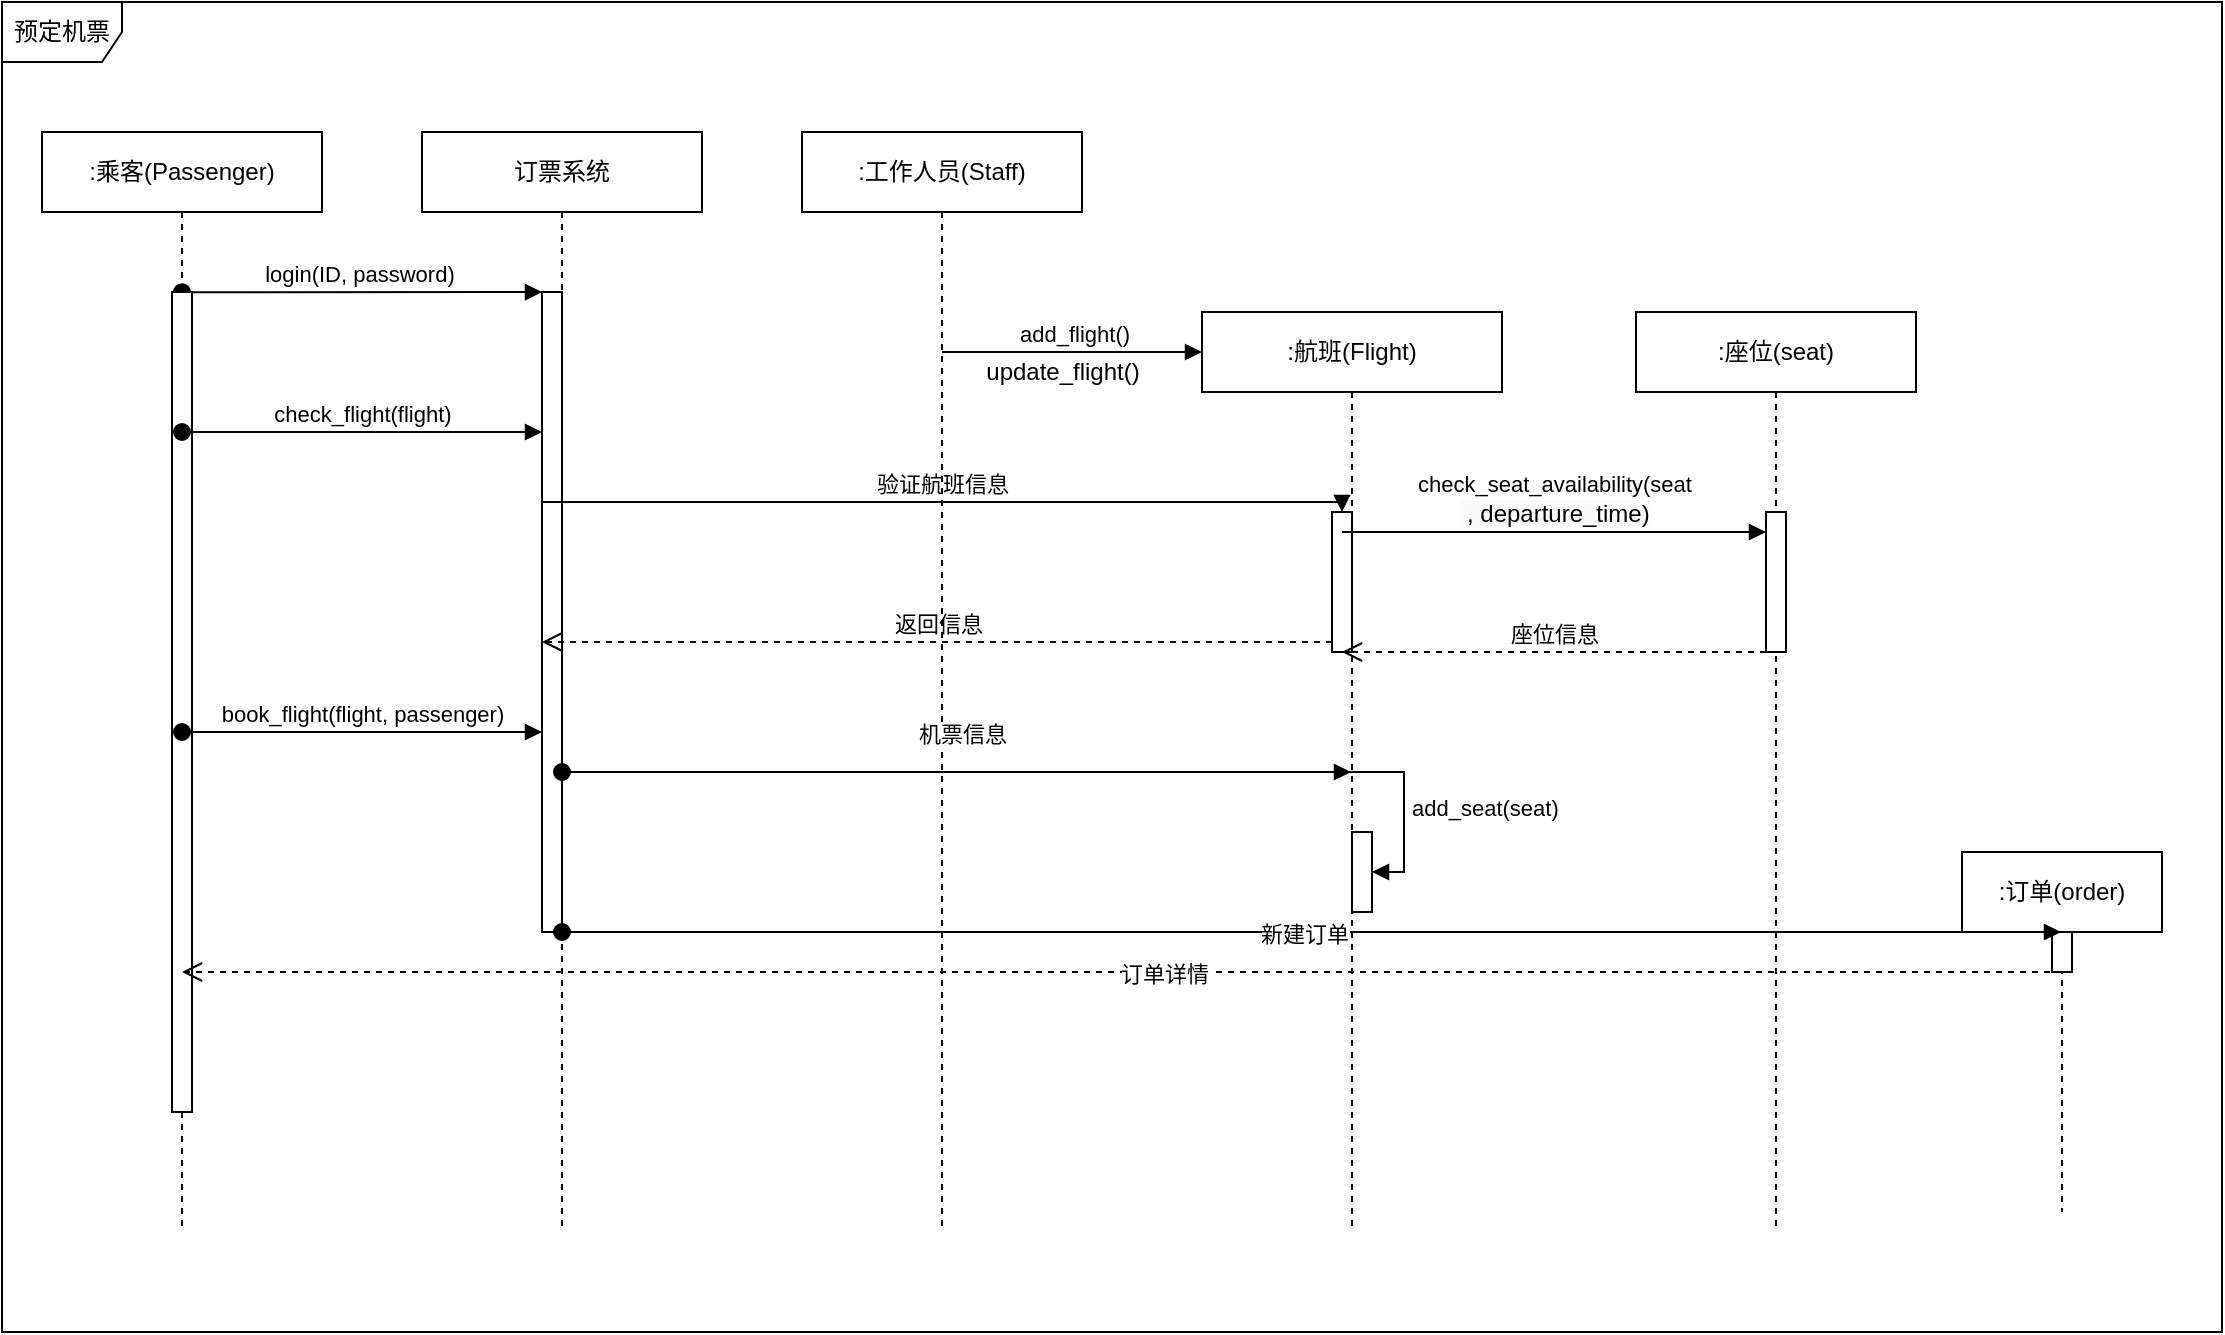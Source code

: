 <mxfile version="21.1.5" type="device">
  <diagram name="第 1 页" id="q1Zje_L8uIQrVBP5tb2j">
    <mxGraphModel dx="1241" dy="686" grid="1" gridSize="10" guides="1" tooltips="1" connect="1" arrows="1" fold="1" page="1" pageScale="1" pageWidth="827" pageHeight="1169" math="0" shadow="0">
      <root>
        <mxCell id="0" />
        <mxCell id="1" parent="0" />
        <mxCell id="R-gfNX3bE267YXfzRcQb-103" value=":乘客(Passenger)" style="shape=umlLifeline;perimeter=lifelinePerimeter;whiteSpace=wrap;html=1;container=1;dropTarget=0;collapsible=0;recursiveResize=0;outlineConnect=0;portConstraint=eastwest;newEdgeStyle={&quot;edgeStyle&quot;:&quot;elbowEdgeStyle&quot;,&quot;elbow&quot;:&quot;vertical&quot;,&quot;curved&quot;:0,&quot;rounded&quot;:0};" vertex="1" parent="1">
          <mxGeometry x="30" y="70" width="140" height="550" as="geometry" />
        </mxCell>
        <mxCell id="R-gfNX3bE267YXfzRcQb-107" value="login(ID, password)&amp;nbsp;" style="html=1;verticalAlign=bottom;startArrow=oval;endArrow=block;startSize=8;edgeStyle=elbowEdgeStyle;elbow=vertical;curved=0;rounded=0;" edge="1" target="R-gfNX3bE267YXfzRcQb-106" parent="R-gfNX3bE267YXfzRcQb-103">
          <mxGeometry x="-0.001" relative="1" as="geometry">
            <mxPoint x="70" y="80.11" as="sourcePoint" />
            <mxPoint as="offset" />
          </mxGeometry>
        </mxCell>
        <mxCell id="R-gfNX3bE267YXfzRcQb-139" value="" style="html=1;points=[];perimeter=orthogonalPerimeter;outlineConnect=0;targetShapes=umlLifeline;portConstraint=eastwest;newEdgeStyle={&quot;edgeStyle&quot;:&quot;elbowEdgeStyle&quot;,&quot;elbow&quot;:&quot;vertical&quot;,&quot;curved&quot;:0,&quot;rounded&quot;:0};" vertex="1" parent="R-gfNX3bE267YXfzRcQb-103">
          <mxGeometry x="65" y="80" width="10" height="410" as="geometry" />
        </mxCell>
        <mxCell id="R-gfNX3bE267YXfzRcQb-105" value="订票系统" style="shape=umlLifeline;perimeter=lifelinePerimeter;whiteSpace=wrap;html=1;container=1;dropTarget=0;collapsible=0;recursiveResize=0;outlineConnect=0;portConstraint=eastwest;newEdgeStyle={&quot;edgeStyle&quot;:&quot;elbowEdgeStyle&quot;,&quot;elbow&quot;:&quot;vertical&quot;,&quot;curved&quot;:0,&quot;rounded&quot;:0};" vertex="1" parent="1">
          <mxGeometry x="220" y="70" width="140" height="550" as="geometry" />
        </mxCell>
        <mxCell id="R-gfNX3bE267YXfzRcQb-106" value="" style="html=1;points=[];perimeter=orthogonalPerimeter;outlineConnect=0;targetShapes=umlLifeline;portConstraint=eastwest;newEdgeStyle={&quot;edgeStyle&quot;:&quot;elbowEdgeStyle&quot;,&quot;elbow&quot;:&quot;vertical&quot;,&quot;curved&quot;:0,&quot;rounded&quot;:0};" vertex="1" parent="R-gfNX3bE267YXfzRcQb-105">
          <mxGeometry x="60" y="80" width="10" height="320" as="geometry" />
        </mxCell>
        <mxCell id="R-gfNX3bE267YXfzRcQb-119" value="验证航班信息" style="html=1;verticalAlign=bottom;endArrow=block;edgeStyle=elbowEdgeStyle;elbow=vertical;curved=0;rounded=0;" edge="1" target="R-gfNX3bE267YXfzRcQb-118" parent="R-gfNX3bE267YXfzRcQb-105">
          <mxGeometry relative="1" as="geometry">
            <mxPoint x="60" y="180.11" as="sourcePoint" />
          </mxGeometry>
        </mxCell>
        <mxCell id="R-gfNX3bE267YXfzRcQb-120" value="返回信息" style="html=1;verticalAlign=bottom;endArrow=open;dashed=1;endSize=8;edgeStyle=elbowEdgeStyle;elbow=vertical;curved=0;rounded=0;" edge="1" source="R-gfNX3bE267YXfzRcQb-118" parent="R-gfNX3bE267YXfzRcQb-105">
          <mxGeometry relative="1" as="geometry">
            <mxPoint x="60" y="255.11" as="targetPoint" />
          </mxGeometry>
        </mxCell>
        <mxCell id="R-gfNX3bE267YXfzRcQb-108" value=":工作人员(Staff)" style="shape=umlLifeline;perimeter=lifelinePerimeter;whiteSpace=wrap;html=1;container=1;dropTarget=0;collapsible=0;recursiveResize=0;outlineConnect=0;portConstraint=eastwest;newEdgeStyle={&quot;edgeStyle&quot;:&quot;elbowEdgeStyle&quot;,&quot;elbow&quot;:&quot;vertical&quot;,&quot;curved&quot;:0,&quot;rounded&quot;:0};" vertex="1" parent="1">
          <mxGeometry x="410" y="70" width="140" height="550" as="geometry" />
        </mxCell>
        <mxCell id="R-gfNX3bE267YXfzRcQb-109" value="登录" style="html=1;verticalAlign=bottom;startArrow=oval;endArrow=block;startSize=8;edgeStyle=elbowEdgeStyle;elbow=vertical;curved=0;rounded=0;" edge="1" parent="R-gfNX3bE267YXfzRcQb-108">
          <mxGeometry x="0.002" relative="1" as="geometry">
            <mxPoint x="70" y="80.11" as="sourcePoint" />
            <mxPoint as="offset" />
          </mxGeometry>
        </mxCell>
        <mxCell id="R-gfNX3bE267YXfzRcQb-110" value="check_flight(flight)" style="html=1;verticalAlign=bottom;startArrow=oval;startFill=1;endArrow=block;startSize=8;edgeStyle=elbowEdgeStyle;elbow=vertical;curved=0;rounded=0;" edge="1" parent="1" target="R-gfNX3bE267YXfzRcQb-106">
          <mxGeometry width="60" relative="1" as="geometry">
            <mxPoint x="100" y="220" as="sourcePoint" />
            <mxPoint x="160" y="180" as="targetPoint" />
            <Array as="points">
              <mxPoint x="210" y="220" />
            </Array>
            <mxPoint as="offset" />
          </mxGeometry>
        </mxCell>
        <mxCell id="R-gfNX3bE267YXfzRcQb-112" value="add_flight()" style="html=1;verticalAlign=bottom;endArrow=block;edgeStyle=elbowEdgeStyle;elbow=vertical;curved=0;rounded=0;" edge="1" parent="1">
          <mxGeometry x="0.009" width="80" relative="1" as="geometry">
            <mxPoint x="480" y="180" as="sourcePoint" />
            <mxPoint x="610" y="180" as="targetPoint" />
            <mxPoint as="offset" />
          </mxGeometry>
        </mxCell>
        <mxCell id="R-gfNX3bE267YXfzRcQb-115" value=":航班(Flight)" style="shape=umlLifeline;perimeter=lifelinePerimeter;whiteSpace=wrap;html=1;container=1;dropTarget=0;collapsible=0;recursiveResize=0;outlineConnect=0;portConstraint=eastwest;newEdgeStyle={&quot;edgeStyle&quot;:&quot;elbowEdgeStyle&quot;,&quot;elbow&quot;:&quot;vertical&quot;,&quot;curved&quot;:0,&quot;rounded&quot;:0};" vertex="1" parent="1">
          <mxGeometry x="610" y="160" width="150" height="460" as="geometry" />
        </mxCell>
        <mxCell id="R-gfNX3bE267YXfzRcQb-116" value="登录" style="html=1;verticalAlign=bottom;startArrow=oval;endArrow=block;startSize=8;edgeStyle=elbowEdgeStyle;elbow=vertical;curved=0;rounded=0;" edge="1" parent="R-gfNX3bE267YXfzRcQb-115">
          <mxGeometry x="0.002" relative="1" as="geometry">
            <mxPoint x="70" y="80.11" as="sourcePoint" />
            <mxPoint as="offset" />
          </mxGeometry>
        </mxCell>
        <mxCell id="R-gfNX3bE267YXfzRcQb-118" value="" style="html=1;points=[];perimeter=orthogonalPerimeter;outlineConnect=0;targetShapes=umlLifeline;portConstraint=eastwest;newEdgeStyle={&quot;edgeStyle&quot;:&quot;elbowEdgeStyle&quot;,&quot;elbow&quot;:&quot;vertical&quot;,&quot;curved&quot;:0,&quot;rounded&quot;:0};" vertex="1" parent="R-gfNX3bE267YXfzRcQb-115">
          <mxGeometry x="65" y="100" width="10" height="70" as="geometry" />
        </mxCell>
        <mxCell id="R-gfNX3bE267YXfzRcQb-125" value="check_seat_availability(seat&lt;br style=&quot;border-color: var(--border-color); padding: 0px; margin: 0px; font-size: 12px; text-align: left; background-color: rgb(251, 251, 251);&quot;&gt;&lt;span style=&quot;font-size: 12px; text-align: left; background-color: rgb(251, 251, 251);&quot;&gt;&amp;nbsp;, departure_time)&lt;/span&gt;" style="html=1;verticalAlign=bottom;endArrow=block;edgeStyle=elbowEdgeStyle;elbow=vertical;curved=0;rounded=0;" edge="1" target="R-gfNX3bE267YXfzRcQb-124" parent="R-gfNX3bE267YXfzRcQb-115">
          <mxGeometry x="-0.004" relative="1" as="geometry">
            <mxPoint x="70" y="110" as="sourcePoint" />
            <mxPoint as="offset" />
          </mxGeometry>
        </mxCell>
        <mxCell id="R-gfNX3bE267YXfzRcQb-126" value="座位信息" style="html=1;verticalAlign=bottom;endArrow=open;dashed=1;endSize=8;edgeStyle=elbowEdgeStyle;elbow=vertical;curved=0;rounded=0;" edge="1" source="R-gfNX3bE267YXfzRcQb-124" parent="R-gfNX3bE267YXfzRcQb-115">
          <mxGeometry relative="1" as="geometry">
            <mxPoint x="70" y="170" as="targetPoint" />
            <Array as="points">
              <mxPoint x="90" y="170" />
            </Array>
          </mxGeometry>
        </mxCell>
        <mxCell id="R-gfNX3bE267YXfzRcQb-137" value="" style="html=1;points=[];perimeter=orthogonalPerimeter;outlineConnect=0;targetShapes=umlLifeline;portConstraint=eastwest;newEdgeStyle={&quot;edgeStyle&quot;:&quot;elbowEdgeStyle&quot;,&quot;elbow&quot;:&quot;vertical&quot;,&quot;curved&quot;:0,&quot;rounded&quot;:0};" vertex="1" parent="R-gfNX3bE267YXfzRcQb-115">
          <mxGeometry x="75" y="260" width="10" height="40" as="geometry" />
        </mxCell>
        <mxCell id="R-gfNX3bE267YXfzRcQb-138" value="add_seat(seat)&amp;nbsp;" style="html=1;align=left;spacingLeft=2;endArrow=block;rounded=0;edgeStyle=orthogonalEdgeStyle;curved=0;rounded=0;" edge="1" target="R-gfNX3bE267YXfzRcQb-137" parent="R-gfNX3bE267YXfzRcQb-115">
          <mxGeometry x="0.005" relative="1" as="geometry">
            <mxPoint x="70" y="230" as="sourcePoint" />
            <Array as="points">
              <mxPoint x="101" y="230" />
            </Array>
            <mxPoint as="offset" />
          </mxGeometry>
        </mxCell>
        <mxCell id="R-gfNX3bE267YXfzRcQb-117" value="update_flight()" style="text;html=1;align=center;verticalAlign=middle;resizable=0;points=[];autosize=1;strokeColor=none;fillColor=none;" vertex="1" parent="1">
          <mxGeometry x="490" y="175" width="100" height="30" as="geometry" />
        </mxCell>
        <mxCell id="R-gfNX3bE267YXfzRcQb-121" value=":座位(seat)" style="shape=umlLifeline;perimeter=lifelinePerimeter;whiteSpace=wrap;html=1;container=1;dropTarget=0;collapsible=0;recursiveResize=0;outlineConnect=0;portConstraint=eastwest;newEdgeStyle={&quot;edgeStyle&quot;:&quot;elbowEdgeStyle&quot;,&quot;elbow&quot;:&quot;vertical&quot;,&quot;curved&quot;:0,&quot;rounded&quot;:0};" vertex="1" parent="1">
          <mxGeometry x="827" y="160" width="140" height="460" as="geometry" />
        </mxCell>
        <mxCell id="R-gfNX3bE267YXfzRcQb-122" value="登录" style="html=1;verticalAlign=bottom;startArrow=oval;endArrow=block;startSize=8;edgeStyle=elbowEdgeStyle;elbow=vertical;curved=0;rounded=0;" edge="1" parent="R-gfNX3bE267YXfzRcQb-121">
          <mxGeometry x="0.002" relative="1" as="geometry">
            <mxPoint x="70" y="80.11" as="sourcePoint" />
            <mxPoint as="offset" />
          </mxGeometry>
        </mxCell>
        <mxCell id="R-gfNX3bE267YXfzRcQb-124" value="" style="html=1;points=[];perimeter=orthogonalPerimeter;outlineConnect=0;targetShapes=umlLifeline;portConstraint=eastwest;newEdgeStyle={&quot;edgeStyle&quot;:&quot;elbowEdgeStyle&quot;,&quot;elbow&quot;:&quot;vertical&quot;,&quot;curved&quot;:0,&quot;rounded&quot;:0};" vertex="1" parent="R-gfNX3bE267YXfzRcQb-121">
          <mxGeometry x="65" y="100" width="10" height="70" as="geometry" />
        </mxCell>
        <mxCell id="R-gfNX3bE267YXfzRcQb-130" value="book_flight(flight, passenger)" style="html=1;verticalAlign=bottom;startArrow=oval;startFill=1;endArrow=block;startSize=8;edgeStyle=elbowEdgeStyle;elbow=vertical;curved=0;rounded=0;" edge="1" parent="1">
          <mxGeometry x="-0.003" width="60" relative="1" as="geometry">
            <mxPoint x="100" y="370" as="sourcePoint" />
            <mxPoint x="280" y="370" as="targetPoint" />
            <mxPoint as="offset" />
          </mxGeometry>
        </mxCell>
        <mxCell id="R-gfNX3bE267YXfzRcQb-131" value=":订单(order)" style="shape=umlLifeline;perimeter=lifelinePerimeter;whiteSpace=wrap;html=1;container=1;dropTarget=0;collapsible=0;recursiveResize=0;outlineConnect=0;portConstraint=eastwest;newEdgeStyle={&quot;edgeStyle&quot;:&quot;elbowEdgeStyle&quot;,&quot;elbow&quot;:&quot;vertical&quot;,&quot;curved&quot;:0,&quot;rounded&quot;:0};" vertex="1" parent="1">
          <mxGeometry x="990" y="430" width="100" height="180" as="geometry" />
        </mxCell>
        <mxCell id="R-gfNX3bE267YXfzRcQb-133" value="" style="html=1;points=[];perimeter=orthogonalPerimeter;outlineConnect=0;targetShapes=umlLifeline;portConstraint=eastwest;newEdgeStyle={&quot;edgeStyle&quot;:&quot;elbowEdgeStyle&quot;,&quot;elbow&quot;:&quot;vertical&quot;,&quot;curved&quot;:0,&quot;rounded&quot;:0};" vertex="1" parent="R-gfNX3bE267YXfzRcQb-131">
          <mxGeometry x="45" y="40" width="10" height="20" as="geometry" />
        </mxCell>
        <mxCell id="R-gfNX3bE267YXfzRcQb-132" value="新建订单" style="html=1;verticalAlign=bottom;startArrow=oval;startFill=1;endArrow=block;startSize=8;edgeStyle=elbowEdgeStyle;elbow=vertical;curved=0;rounded=0;" edge="1" parent="1" source="R-gfNX3bE267YXfzRcQb-105" target="R-gfNX3bE267YXfzRcQb-131">
          <mxGeometry x="-0.012" y="-10" width="60" relative="1" as="geometry">
            <mxPoint x="290" y="370" as="sourcePoint" />
            <mxPoint x="350" y="370" as="targetPoint" />
            <Array as="points">
              <mxPoint x="700" y="470" />
              <mxPoint x="740" y="450" />
            </Array>
            <mxPoint as="offset" />
          </mxGeometry>
        </mxCell>
        <mxCell id="R-gfNX3bE267YXfzRcQb-134" value="订单详情" style="html=1;verticalAlign=bottom;endArrow=open;dashed=1;endSize=8;edgeStyle=elbowEdgeStyle;elbow=vertical;curved=0;rounded=0;" edge="1" parent="1" target="R-gfNX3bE267YXfzRcQb-103">
          <mxGeometry x="-0.043" y="10" relative="1" as="geometry">
            <mxPoint x="1040" y="490" as="sourcePoint" />
            <mxPoint x="960" y="440" as="targetPoint" />
            <Array as="points">
              <mxPoint x="960" y="490" />
              <mxPoint x="940" y="470" />
            </Array>
            <mxPoint x="1" as="offset" />
          </mxGeometry>
        </mxCell>
        <mxCell id="R-gfNX3bE267YXfzRcQb-136" value="机票信息" style="html=1;verticalAlign=bottom;startArrow=oval;startFill=1;endArrow=block;startSize=8;edgeStyle=elbowEdgeStyle;elbow=vertical;curved=0;rounded=0;" edge="1" parent="1" target="R-gfNX3bE267YXfzRcQb-115">
          <mxGeometry x="0.015" y="10" width="60" relative="1" as="geometry">
            <mxPoint x="290" y="390" as="sourcePoint" />
            <mxPoint x="350" y="390" as="targetPoint" />
            <mxPoint as="offset" />
          </mxGeometry>
        </mxCell>
        <mxCell id="R-gfNX3bE267YXfzRcQb-140" value="预定机票" style="shape=umlFrame;whiteSpace=wrap;html=1;pointerEvents=0;" vertex="1" parent="1">
          <mxGeometry x="10" y="5" width="1110" height="665" as="geometry" />
        </mxCell>
      </root>
    </mxGraphModel>
  </diagram>
</mxfile>
